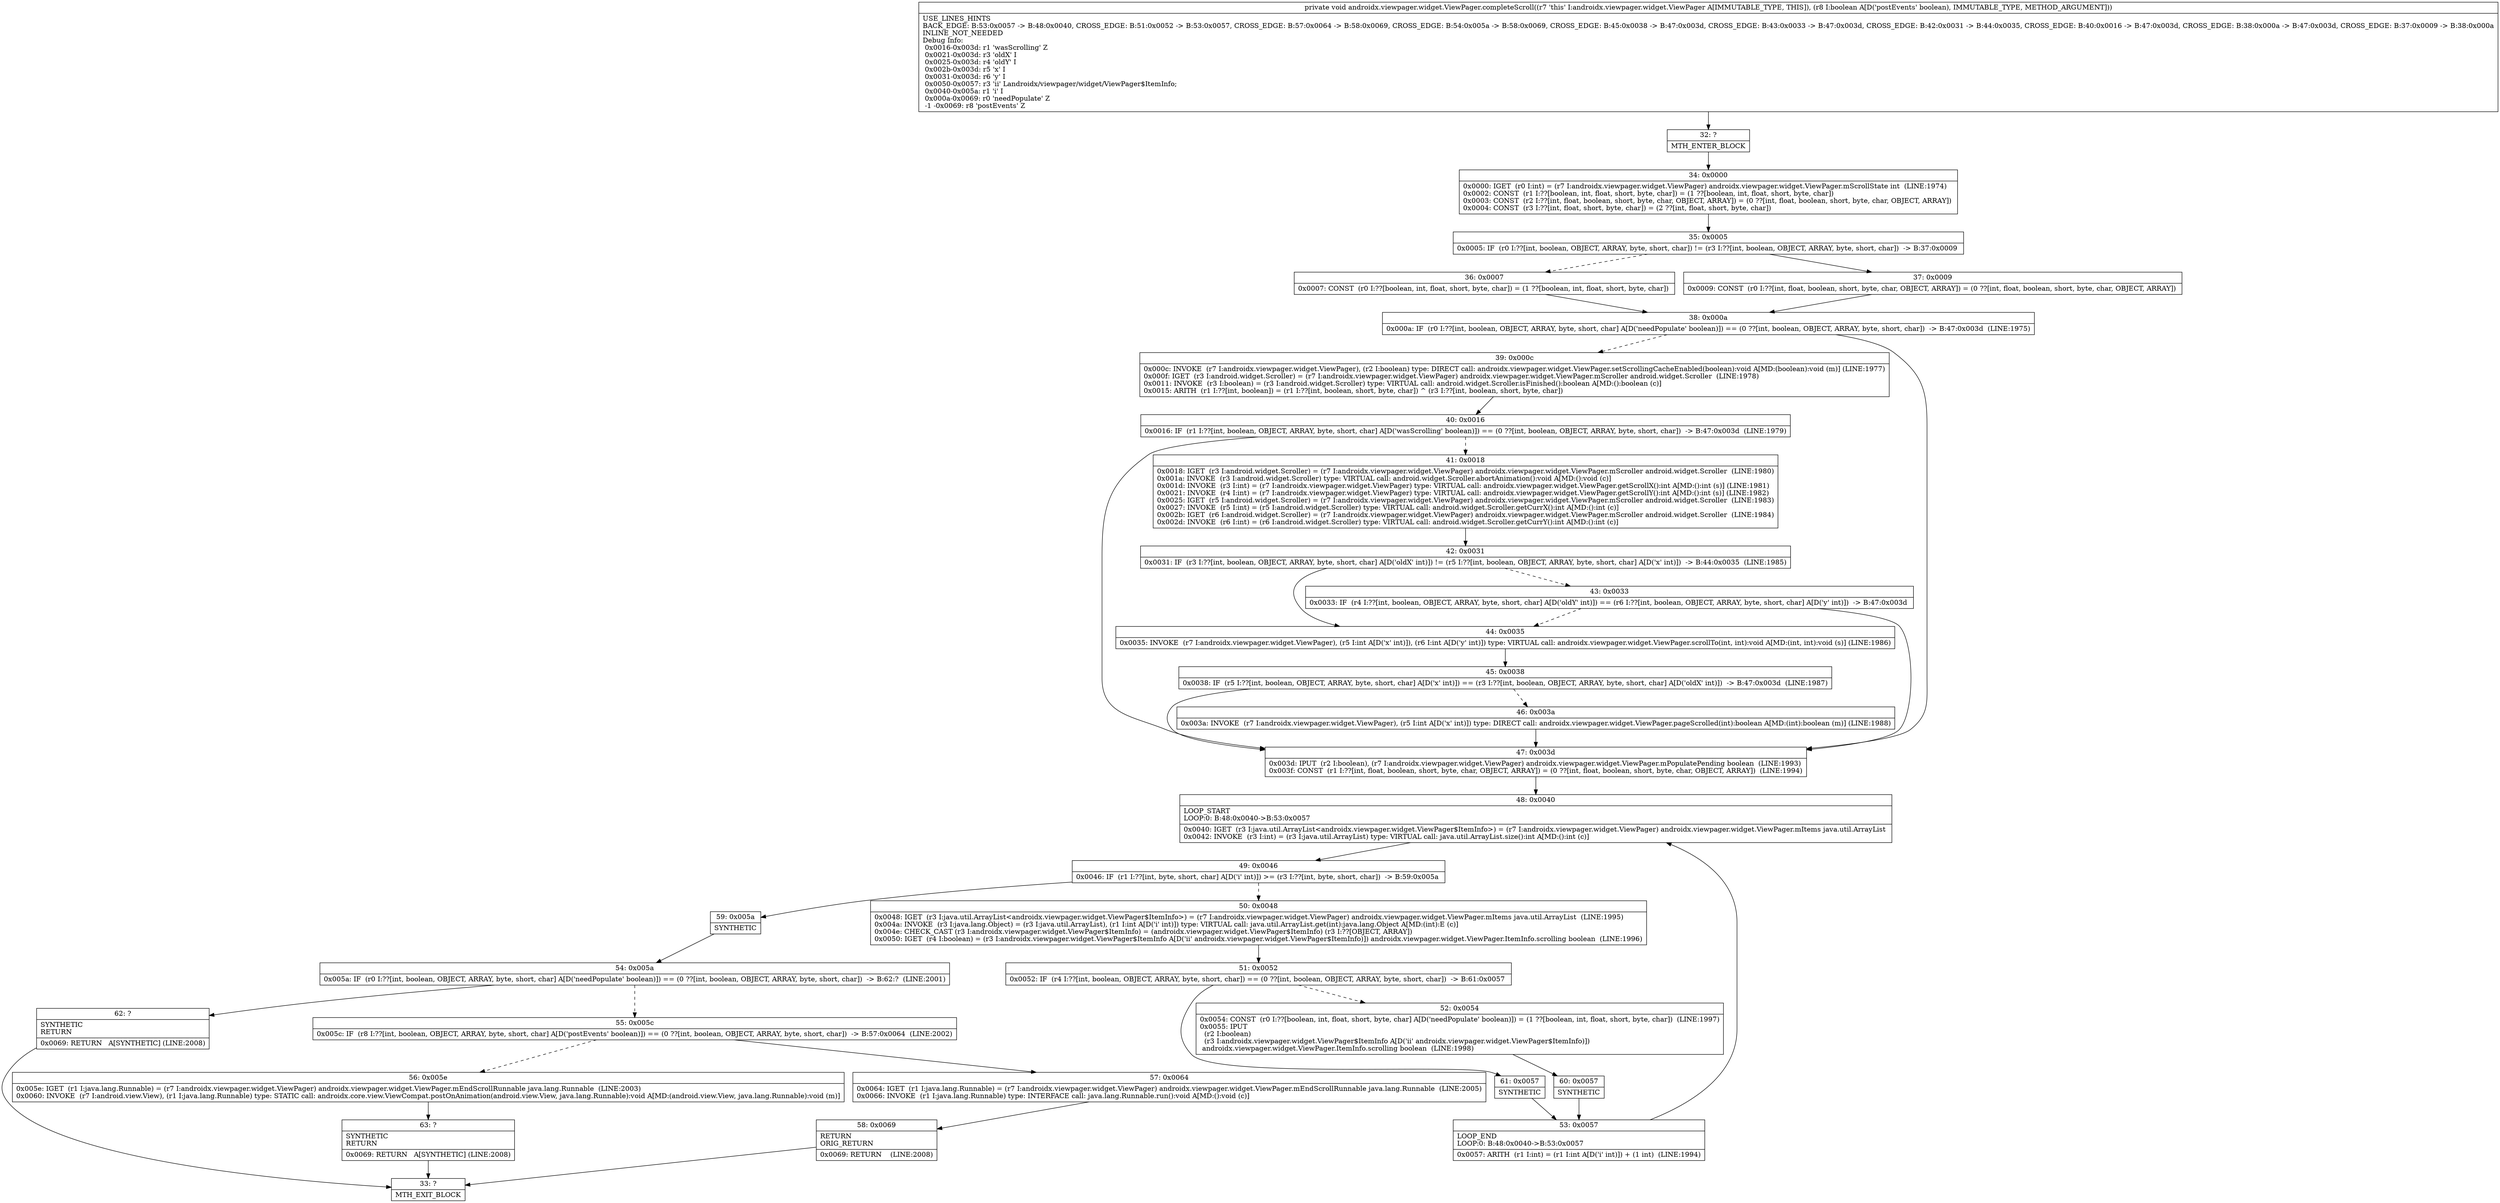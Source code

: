 digraph "CFG forandroidx.viewpager.widget.ViewPager.completeScroll(Z)V" {
Node_32 [shape=record,label="{32\:\ ?|MTH_ENTER_BLOCK\l}"];
Node_34 [shape=record,label="{34\:\ 0x0000|0x0000: IGET  (r0 I:int) = (r7 I:androidx.viewpager.widget.ViewPager) androidx.viewpager.widget.ViewPager.mScrollState int  (LINE:1974)\l0x0002: CONST  (r1 I:??[boolean, int, float, short, byte, char]) = (1 ??[boolean, int, float, short, byte, char]) \l0x0003: CONST  (r2 I:??[int, float, boolean, short, byte, char, OBJECT, ARRAY]) = (0 ??[int, float, boolean, short, byte, char, OBJECT, ARRAY]) \l0x0004: CONST  (r3 I:??[int, float, short, byte, char]) = (2 ??[int, float, short, byte, char]) \l}"];
Node_35 [shape=record,label="{35\:\ 0x0005|0x0005: IF  (r0 I:??[int, boolean, OBJECT, ARRAY, byte, short, char]) != (r3 I:??[int, boolean, OBJECT, ARRAY, byte, short, char])  \-\> B:37:0x0009 \l}"];
Node_36 [shape=record,label="{36\:\ 0x0007|0x0007: CONST  (r0 I:??[boolean, int, float, short, byte, char]) = (1 ??[boolean, int, float, short, byte, char]) \l}"];
Node_38 [shape=record,label="{38\:\ 0x000a|0x000a: IF  (r0 I:??[int, boolean, OBJECT, ARRAY, byte, short, char] A[D('needPopulate' boolean)]) == (0 ??[int, boolean, OBJECT, ARRAY, byte, short, char])  \-\> B:47:0x003d  (LINE:1975)\l}"];
Node_39 [shape=record,label="{39\:\ 0x000c|0x000c: INVOKE  (r7 I:androidx.viewpager.widget.ViewPager), (r2 I:boolean) type: DIRECT call: androidx.viewpager.widget.ViewPager.setScrollingCacheEnabled(boolean):void A[MD:(boolean):void (m)] (LINE:1977)\l0x000f: IGET  (r3 I:android.widget.Scroller) = (r7 I:androidx.viewpager.widget.ViewPager) androidx.viewpager.widget.ViewPager.mScroller android.widget.Scroller  (LINE:1978)\l0x0011: INVOKE  (r3 I:boolean) = (r3 I:android.widget.Scroller) type: VIRTUAL call: android.widget.Scroller.isFinished():boolean A[MD:():boolean (c)]\l0x0015: ARITH  (r1 I:??[int, boolean]) = (r1 I:??[int, boolean, short, byte, char]) ^ (r3 I:??[int, boolean, short, byte, char]) \l}"];
Node_40 [shape=record,label="{40\:\ 0x0016|0x0016: IF  (r1 I:??[int, boolean, OBJECT, ARRAY, byte, short, char] A[D('wasScrolling' boolean)]) == (0 ??[int, boolean, OBJECT, ARRAY, byte, short, char])  \-\> B:47:0x003d  (LINE:1979)\l}"];
Node_41 [shape=record,label="{41\:\ 0x0018|0x0018: IGET  (r3 I:android.widget.Scroller) = (r7 I:androidx.viewpager.widget.ViewPager) androidx.viewpager.widget.ViewPager.mScroller android.widget.Scroller  (LINE:1980)\l0x001a: INVOKE  (r3 I:android.widget.Scroller) type: VIRTUAL call: android.widget.Scroller.abortAnimation():void A[MD:():void (c)]\l0x001d: INVOKE  (r3 I:int) = (r7 I:androidx.viewpager.widget.ViewPager) type: VIRTUAL call: androidx.viewpager.widget.ViewPager.getScrollX():int A[MD:():int (s)] (LINE:1981)\l0x0021: INVOKE  (r4 I:int) = (r7 I:androidx.viewpager.widget.ViewPager) type: VIRTUAL call: androidx.viewpager.widget.ViewPager.getScrollY():int A[MD:():int (s)] (LINE:1982)\l0x0025: IGET  (r5 I:android.widget.Scroller) = (r7 I:androidx.viewpager.widget.ViewPager) androidx.viewpager.widget.ViewPager.mScroller android.widget.Scroller  (LINE:1983)\l0x0027: INVOKE  (r5 I:int) = (r5 I:android.widget.Scroller) type: VIRTUAL call: android.widget.Scroller.getCurrX():int A[MD:():int (c)]\l0x002b: IGET  (r6 I:android.widget.Scroller) = (r7 I:androidx.viewpager.widget.ViewPager) androidx.viewpager.widget.ViewPager.mScroller android.widget.Scroller  (LINE:1984)\l0x002d: INVOKE  (r6 I:int) = (r6 I:android.widget.Scroller) type: VIRTUAL call: android.widget.Scroller.getCurrY():int A[MD:():int (c)]\l}"];
Node_42 [shape=record,label="{42\:\ 0x0031|0x0031: IF  (r3 I:??[int, boolean, OBJECT, ARRAY, byte, short, char] A[D('oldX' int)]) != (r5 I:??[int, boolean, OBJECT, ARRAY, byte, short, char] A[D('x' int)])  \-\> B:44:0x0035  (LINE:1985)\l}"];
Node_43 [shape=record,label="{43\:\ 0x0033|0x0033: IF  (r4 I:??[int, boolean, OBJECT, ARRAY, byte, short, char] A[D('oldY' int)]) == (r6 I:??[int, boolean, OBJECT, ARRAY, byte, short, char] A[D('y' int)])  \-\> B:47:0x003d \l}"];
Node_44 [shape=record,label="{44\:\ 0x0035|0x0035: INVOKE  (r7 I:androidx.viewpager.widget.ViewPager), (r5 I:int A[D('x' int)]), (r6 I:int A[D('y' int)]) type: VIRTUAL call: androidx.viewpager.widget.ViewPager.scrollTo(int, int):void A[MD:(int, int):void (s)] (LINE:1986)\l}"];
Node_45 [shape=record,label="{45\:\ 0x0038|0x0038: IF  (r5 I:??[int, boolean, OBJECT, ARRAY, byte, short, char] A[D('x' int)]) == (r3 I:??[int, boolean, OBJECT, ARRAY, byte, short, char] A[D('oldX' int)])  \-\> B:47:0x003d  (LINE:1987)\l}"];
Node_46 [shape=record,label="{46\:\ 0x003a|0x003a: INVOKE  (r7 I:androidx.viewpager.widget.ViewPager), (r5 I:int A[D('x' int)]) type: DIRECT call: androidx.viewpager.widget.ViewPager.pageScrolled(int):boolean A[MD:(int):boolean (m)] (LINE:1988)\l}"];
Node_47 [shape=record,label="{47\:\ 0x003d|0x003d: IPUT  (r2 I:boolean), (r7 I:androidx.viewpager.widget.ViewPager) androidx.viewpager.widget.ViewPager.mPopulatePending boolean  (LINE:1993)\l0x003f: CONST  (r1 I:??[int, float, boolean, short, byte, char, OBJECT, ARRAY]) = (0 ??[int, float, boolean, short, byte, char, OBJECT, ARRAY])  (LINE:1994)\l}"];
Node_48 [shape=record,label="{48\:\ 0x0040|LOOP_START\lLOOP:0: B:48:0x0040\-\>B:53:0x0057\l|0x0040: IGET  (r3 I:java.util.ArrayList\<androidx.viewpager.widget.ViewPager$ItemInfo\>) = (r7 I:androidx.viewpager.widget.ViewPager) androidx.viewpager.widget.ViewPager.mItems java.util.ArrayList \l0x0042: INVOKE  (r3 I:int) = (r3 I:java.util.ArrayList) type: VIRTUAL call: java.util.ArrayList.size():int A[MD:():int (c)]\l}"];
Node_49 [shape=record,label="{49\:\ 0x0046|0x0046: IF  (r1 I:??[int, byte, short, char] A[D('i' int)]) \>= (r3 I:??[int, byte, short, char])  \-\> B:59:0x005a \l}"];
Node_50 [shape=record,label="{50\:\ 0x0048|0x0048: IGET  (r3 I:java.util.ArrayList\<androidx.viewpager.widget.ViewPager$ItemInfo\>) = (r7 I:androidx.viewpager.widget.ViewPager) androidx.viewpager.widget.ViewPager.mItems java.util.ArrayList  (LINE:1995)\l0x004a: INVOKE  (r3 I:java.lang.Object) = (r3 I:java.util.ArrayList), (r1 I:int A[D('i' int)]) type: VIRTUAL call: java.util.ArrayList.get(int):java.lang.Object A[MD:(int):E (c)]\l0x004e: CHECK_CAST (r3 I:androidx.viewpager.widget.ViewPager$ItemInfo) = (androidx.viewpager.widget.ViewPager$ItemInfo) (r3 I:??[OBJECT, ARRAY]) \l0x0050: IGET  (r4 I:boolean) = (r3 I:androidx.viewpager.widget.ViewPager$ItemInfo A[D('ii' androidx.viewpager.widget.ViewPager$ItemInfo)]) androidx.viewpager.widget.ViewPager.ItemInfo.scrolling boolean  (LINE:1996)\l}"];
Node_51 [shape=record,label="{51\:\ 0x0052|0x0052: IF  (r4 I:??[int, boolean, OBJECT, ARRAY, byte, short, char]) == (0 ??[int, boolean, OBJECT, ARRAY, byte, short, char])  \-\> B:61:0x0057 \l}"];
Node_52 [shape=record,label="{52\:\ 0x0054|0x0054: CONST  (r0 I:??[boolean, int, float, short, byte, char] A[D('needPopulate' boolean)]) = (1 ??[boolean, int, float, short, byte, char])  (LINE:1997)\l0x0055: IPUT  \l  (r2 I:boolean)\l  (r3 I:androidx.viewpager.widget.ViewPager$ItemInfo A[D('ii' androidx.viewpager.widget.ViewPager$ItemInfo)])\l androidx.viewpager.widget.ViewPager.ItemInfo.scrolling boolean  (LINE:1998)\l}"];
Node_60 [shape=record,label="{60\:\ 0x0057|SYNTHETIC\l}"];
Node_53 [shape=record,label="{53\:\ 0x0057|LOOP_END\lLOOP:0: B:48:0x0040\-\>B:53:0x0057\l|0x0057: ARITH  (r1 I:int) = (r1 I:int A[D('i' int)]) + (1 int)  (LINE:1994)\l}"];
Node_61 [shape=record,label="{61\:\ 0x0057|SYNTHETIC\l}"];
Node_59 [shape=record,label="{59\:\ 0x005a|SYNTHETIC\l}"];
Node_54 [shape=record,label="{54\:\ 0x005a|0x005a: IF  (r0 I:??[int, boolean, OBJECT, ARRAY, byte, short, char] A[D('needPopulate' boolean)]) == (0 ??[int, boolean, OBJECT, ARRAY, byte, short, char])  \-\> B:62:?  (LINE:2001)\l}"];
Node_55 [shape=record,label="{55\:\ 0x005c|0x005c: IF  (r8 I:??[int, boolean, OBJECT, ARRAY, byte, short, char] A[D('postEvents' boolean)]) == (0 ??[int, boolean, OBJECT, ARRAY, byte, short, char])  \-\> B:57:0x0064  (LINE:2002)\l}"];
Node_56 [shape=record,label="{56\:\ 0x005e|0x005e: IGET  (r1 I:java.lang.Runnable) = (r7 I:androidx.viewpager.widget.ViewPager) androidx.viewpager.widget.ViewPager.mEndScrollRunnable java.lang.Runnable  (LINE:2003)\l0x0060: INVOKE  (r7 I:android.view.View), (r1 I:java.lang.Runnable) type: STATIC call: androidx.core.view.ViewCompat.postOnAnimation(android.view.View, java.lang.Runnable):void A[MD:(android.view.View, java.lang.Runnable):void (m)]\l}"];
Node_63 [shape=record,label="{63\:\ ?|SYNTHETIC\lRETURN\l|0x0069: RETURN   A[SYNTHETIC] (LINE:2008)\l}"];
Node_33 [shape=record,label="{33\:\ ?|MTH_EXIT_BLOCK\l}"];
Node_57 [shape=record,label="{57\:\ 0x0064|0x0064: IGET  (r1 I:java.lang.Runnable) = (r7 I:androidx.viewpager.widget.ViewPager) androidx.viewpager.widget.ViewPager.mEndScrollRunnable java.lang.Runnable  (LINE:2005)\l0x0066: INVOKE  (r1 I:java.lang.Runnable) type: INTERFACE call: java.lang.Runnable.run():void A[MD:():void (c)]\l}"];
Node_58 [shape=record,label="{58\:\ 0x0069|RETURN\lORIG_RETURN\l|0x0069: RETURN    (LINE:2008)\l}"];
Node_62 [shape=record,label="{62\:\ ?|SYNTHETIC\lRETURN\l|0x0069: RETURN   A[SYNTHETIC] (LINE:2008)\l}"];
Node_37 [shape=record,label="{37\:\ 0x0009|0x0009: CONST  (r0 I:??[int, float, boolean, short, byte, char, OBJECT, ARRAY]) = (0 ??[int, float, boolean, short, byte, char, OBJECT, ARRAY]) \l}"];
MethodNode[shape=record,label="{private void androidx.viewpager.widget.ViewPager.completeScroll((r7 'this' I:androidx.viewpager.widget.ViewPager A[IMMUTABLE_TYPE, THIS]), (r8 I:boolean A[D('postEvents' boolean), IMMUTABLE_TYPE, METHOD_ARGUMENT]))  | USE_LINES_HINTS\lBACK_EDGE: B:53:0x0057 \-\> B:48:0x0040, CROSS_EDGE: B:51:0x0052 \-\> B:53:0x0057, CROSS_EDGE: B:57:0x0064 \-\> B:58:0x0069, CROSS_EDGE: B:54:0x005a \-\> B:58:0x0069, CROSS_EDGE: B:45:0x0038 \-\> B:47:0x003d, CROSS_EDGE: B:43:0x0033 \-\> B:47:0x003d, CROSS_EDGE: B:42:0x0031 \-\> B:44:0x0035, CROSS_EDGE: B:40:0x0016 \-\> B:47:0x003d, CROSS_EDGE: B:38:0x000a \-\> B:47:0x003d, CROSS_EDGE: B:37:0x0009 \-\> B:38:0x000a\lINLINE_NOT_NEEDED\lDebug Info:\l  0x0016\-0x003d: r1 'wasScrolling' Z\l  0x0021\-0x003d: r3 'oldX' I\l  0x0025\-0x003d: r4 'oldY' I\l  0x002b\-0x003d: r5 'x' I\l  0x0031\-0x003d: r6 'y' I\l  0x0050\-0x0057: r3 'ii' Landroidx\/viewpager\/widget\/ViewPager$ItemInfo;\l  0x0040\-0x005a: r1 'i' I\l  0x000a\-0x0069: r0 'needPopulate' Z\l  \-1 \-0x0069: r8 'postEvents' Z\l}"];
MethodNode -> Node_32;Node_32 -> Node_34;
Node_34 -> Node_35;
Node_35 -> Node_36[style=dashed];
Node_35 -> Node_37;
Node_36 -> Node_38;
Node_38 -> Node_39[style=dashed];
Node_38 -> Node_47;
Node_39 -> Node_40;
Node_40 -> Node_41[style=dashed];
Node_40 -> Node_47;
Node_41 -> Node_42;
Node_42 -> Node_43[style=dashed];
Node_42 -> Node_44;
Node_43 -> Node_44[style=dashed];
Node_43 -> Node_47;
Node_44 -> Node_45;
Node_45 -> Node_46[style=dashed];
Node_45 -> Node_47;
Node_46 -> Node_47;
Node_47 -> Node_48;
Node_48 -> Node_49;
Node_49 -> Node_50[style=dashed];
Node_49 -> Node_59;
Node_50 -> Node_51;
Node_51 -> Node_52[style=dashed];
Node_51 -> Node_61;
Node_52 -> Node_60;
Node_60 -> Node_53;
Node_53 -> Node_48;
Node_61 -> Node_53;
Node_59 -> Node_54;
Node_54 -> Node_55[style=dashed];
Node_54 -> Node_62;
Node_55 -> Node_56[style=dashed];
Node_55 -> Node_57;
Node_56 -> Node_63;
Node_63 -> Node_33;
Node_57 -> Node_58;
Node_58 -> Node_33;
Node_62 -> Node_33;
Node_37 -> Node_38;
}

